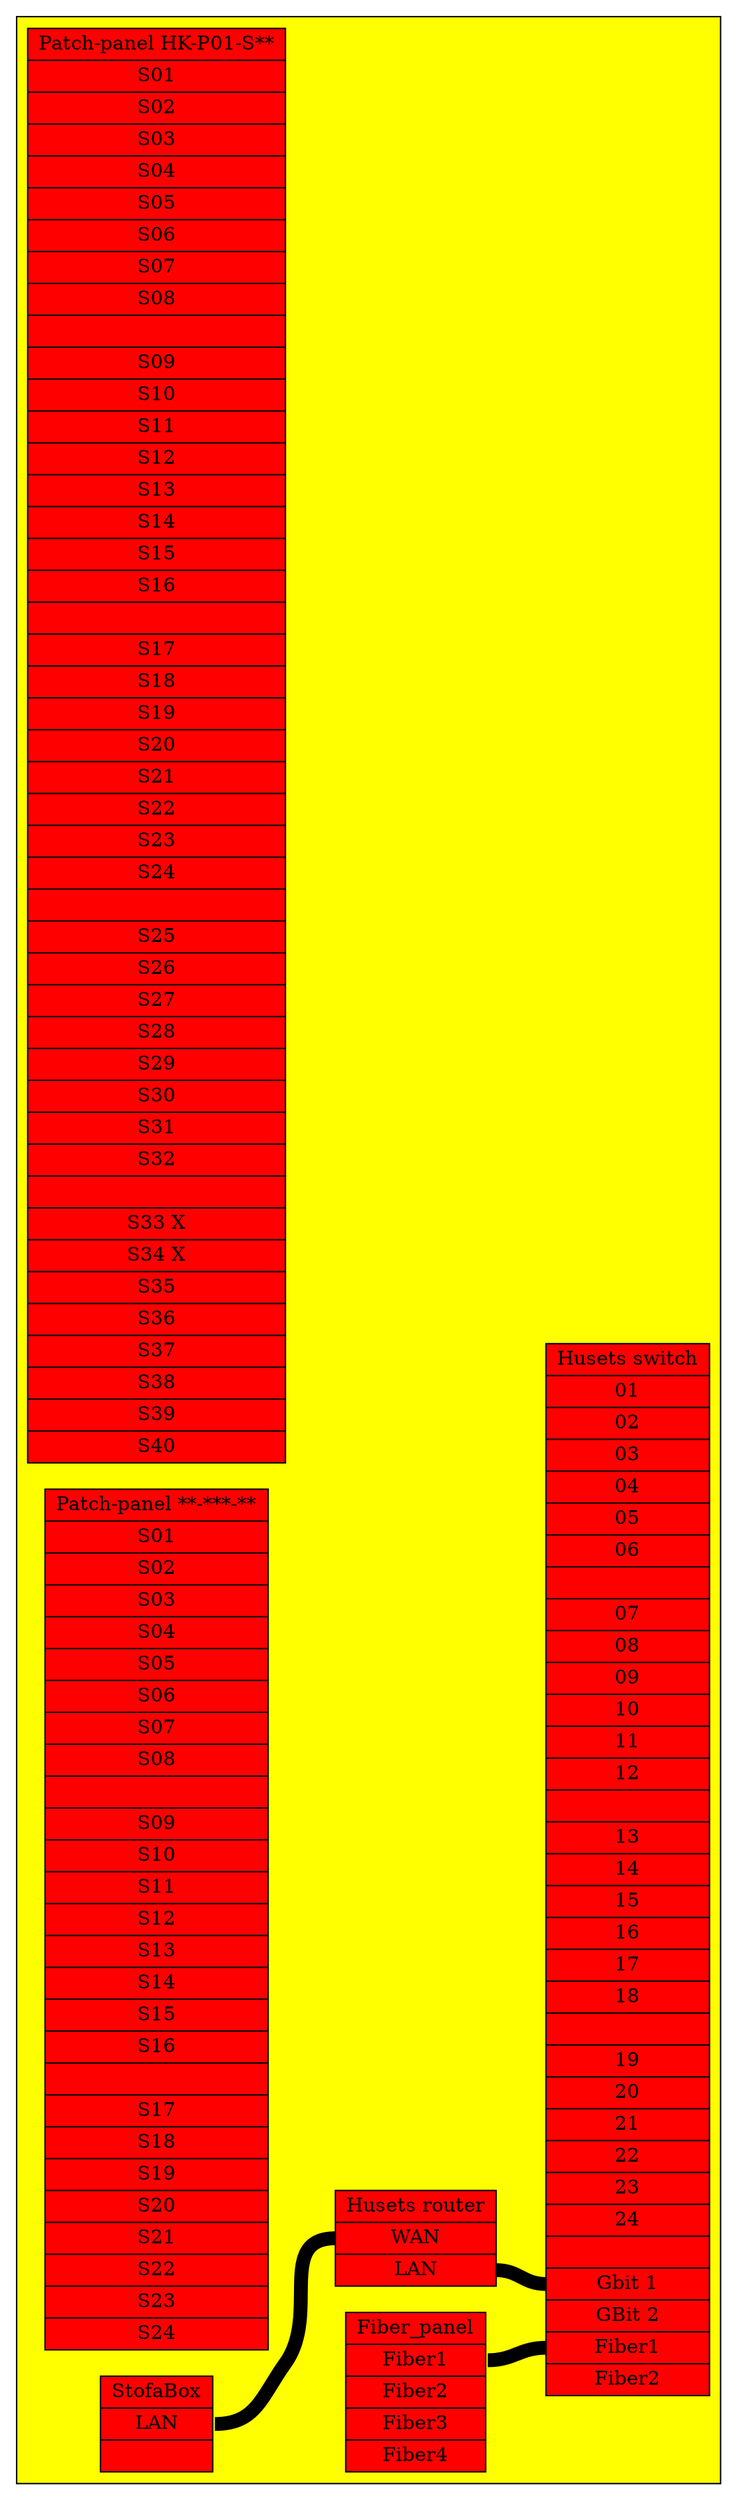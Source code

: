 digraph xxx {
  rankdir=LR;

  node [ style=filled fillcolor=red ];
  subgraph cluster_bib {
    style=filled;
    fillcolor=yellow;
    
    HK_PO1 [ shape=record label="
      Patch-panel HK-P01-S**  |
      <S01> S01                       | <S02> S02                       | <S03> S03                       | <S04> S04                       |
      <S05> S05                       | <S06> S06                       | <S07> S07                       | <S08> S08                       | |
      <S09> S09                       | <S10> S10                       | <S11> S11                       | <S12> S12                       |
      <S13> S13                       | <S14> S14                       | <S15> S15                       | <S16> S16                       | |
      <S17> S17                       | <S18> S18                       | <S19> S19                       | <S20> S20                       |
      <S21> S21                       | <S22> S22                       | <S23> S23                       | <S24> S24                       | |
      <S25> S25                       | <S26> S26                       | <S27> S27                       | <S28> S28                       |
      <S29> S29                       | <S30> S30                       | <S31> S31                       | <S32> S32                       | |
      <S33> S33 X                     | <S34> S34 X                     | <S35> S35                       | <S36> S36                       |
      <S37> S37                       | <S38> S38                       | <S39> S39                       | <S40> S40                       "];
    Patch_panel [ shape=record label="
      Patch-panel **-***-**  |
      <S01> S01                       | <S02> S02                       | <S03> S03                       | <S04> S04                       |
      <S05> S05                       | <S06> S06                       | <S07> S07                       | <S08> S08                       | |
      <S09> S09                       | <S10> S10                       | <S11> S11                       | <S12> S12                       |
      <S13> S13                       | <S14> S14                       | <S15> S15                       | <S16> S16                       | |
      <S17> S17                       | <S18> S18                       | <S19> S19                       | <S20> S20                       |
      <S21> S21                       | <S22> S22                       | <S23> S23                       | <S24> S24                       "];
    Husets_switch [ shape=record label="
      Husets switch   |
      <01> 01 | <02> 02 | <03> 03 | <04> 04 | <05> 05 | <06> 06 ||
      <07> 07 | <08> 08 | <09> 09 | <10> 10 | <11> 11 | <12> 12 ||
      <13> 13 | <14> 14 | <15> 15 | <16> 16 | <17> 17 | <18> 18 ||
      <19> 19 | <20> 20 | <21> 21 | <22> 22 | <23> 23 | <24> 24 ||
      <G1> Gbit 1 | <G2> GBit 2 | <Fiber1> Fiber1 | <Fiber2> Fiber2
      "];
    Fiber_panel [ shape=record label="
      Fiber_panel       |
      <Fiber1> Fiber1                 |
      <Fiber2> Fiber2                 |
      <Fiber3> Fiber3                 |
      <Fiber4> Fiber4                 "];
    StofaBox [ shape=record label="
      StofaBox      |
      <lan> LAN     |
      "];
    Husets_router [ shape=record label="
      Husets router |
      <wan> WAN     |
      <lan> LAN     "];
  }
  edge [ dir=none penwidth=10 ];
  StofaBox:lan -> Husets_router:wan;
  Husets_router:lan -> Husets_switch:G1;
  Fiber_panel:Fiber1 -> Husets_switch:Fiber1
}
